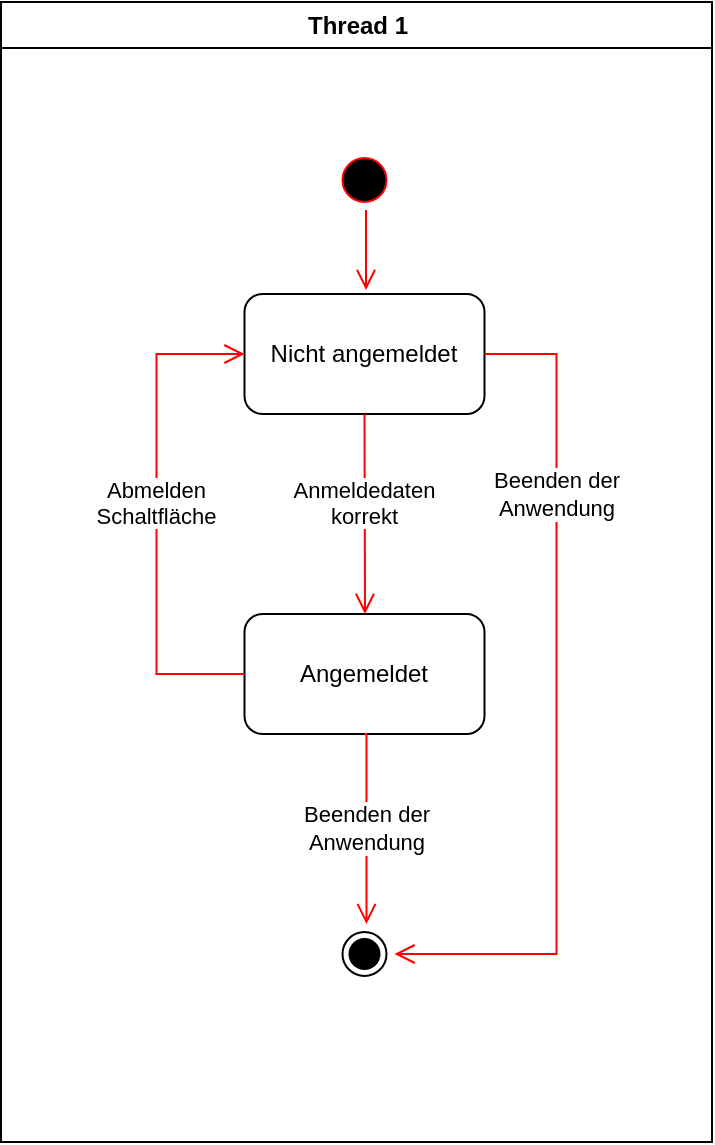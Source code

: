 <mxfile version="14.5.10" type="github">
  <diagram name="Page-1" id="e7e014a7-5840-1c2e-5031-d8a46d1fe8dd">
    <mxGraphModel dx="1185" dy="636" grid="1" gridSize="10" guides="1" tooltips="1" connect="1" arrows="1" fold="1" page="1" pageScale="1" pageWidth="1169" pageHeight="826" background="#ffffff" math="0" shadow="0">
      <root>
        <mxCell id="0" />
        <mxCell id="1" parent="0" />
        <mxCell id="2" value="Thread 1" style="swimlane;whiteSpace=wrap" parent="1" vertex="1">
          <mxGeometry x="164.5" y="128" width="355.5" height="570" as="geometry" />
        </mxCell>
        <mxCell id="5" value="" style="ellipse;shape=startState;fillColor=#000000;strokeColor=#ff0000;" parent="2" vertex="1">
          <mxGeometry x="166.75" y="74" width="30" height="30" as="geometry" />
        </mxCell>
        <mxCell id="6" value="" style="edgeStyle=elbowEdgeStyle;elbow=horizontal;verticalAlign=bottom;endArrow=open;endSize=8;strokeColor=#FF0000;endFill=1;rounded=0" parent="2" source="5" edge="1">
          <mxGeometry x="166.75" y="74" as="geometry">
            <mxPoint x="182.25" y="144" as="targetPoint" />
          </mxGeometry>
        </mxCell>
        <mxCell id="3pouyzQZ-qLpTRXUodt2-41" value="Nicht angemeldet" style="rounded=1;whiteSpace=wrap;html=1;" vertex="1" parent="2">
          <mxGeometry x="121.75" y="146" width="120" height="60" as="geometry" />
        </mxCell>
        <mxCell id="3pouyzQZ-qLpTRXUodt2-42" value="Angemeldet" style="rounded=1;whiteSpace=wrap;html=1;" vertex="1" parent="2">
          <mxGeometry x="121.75" y="306" width="120" height="60" as="geometry" />
        </mxCell>
        <mxCell id="3pouyzQZ-qLpTRXUodt2-47" value="Anmeldedaten&#xa;korrekt" style="edgeStyle=elbowEdgeStyle;elbow=horizontal;verticalAlign=bottom;endArrow=open;endSize=8;strokeColor=#FF0000;endFill=1;rounded=0;exitX=0.5;exitY=1;exitDx=0;exitDy=0;entryX=0.5;entryY=0;entryDx=0;entryDy=0;" edge="1" parent="2" source="3pouyzQZ-qLpTRXUodt2-41" target="3pouyzQZ-qLpTRXUodt2-42">
          <mxGeometry x="41.75" y="34" as="geometry">
            <mxPoint x="247.25" y="296" as="targetPoint" />
            <mxPoint x="191.75" y="114" as="sourcePoint" />
            <mxPoint y="10" as="offset" />
          </mxGeometry>
        </mxCell>
        <mxCell id="3pouyzQZ-qLpTRXUodt2-49" value="" style="shape=waypoint;size=6;pointerEvents=1;points=[];fillColor=none;resizable=0;rotatable=0;perimeter=centerPerimeter;snapToPoint=1;strokeWidth=6;" vertex="1" parent="2">
          <mxGeometry x="161.75" y="456" width="40" height="40" as="geometry" />
        </mxCell>
        <mxCell id="3pouyzQZ-qLpTRXUodt2-48" value="" style="ellipse;shape=startState;fillColor=none;" vertex="1" parent="2">
          <mxGeometry x="166.75" y="461" width="30" height="30" as="geometry" />
        </mxCell>
        <mxCell id="3pouyzQZ-qLpTRXUodt2-45" value="&lt;div&gt;Beenden der &lt;br&gt;&lt;/div&gt;&lt;div&gt;Anwendung&lt;/div&gt;" style="endArrow=open;html=1;exitX=0.5;exitY=1;exitDx=0;exitDy=0;rounded=0;strokeColor=#FF0000;edgeStyle=elbowEdgeStyle;endFill=0;endSize=8;" edge="1" parent="2" source="3pouyzQZ-qLpTRXUodt2-42" target="3pouyzQZ-qLpTRXUodt2-48">
          <mxGeometry width="50" height="50" relative="1" as="geometry">
            <mxPoint x="191.75" y="186" as="sourcePoint" />
            <mxPoint x="182.25" y="436" as="targetPoint" />
            <Array as="points">
              <mxPoint x="182.75" y="406" />
            </Array>
          </mxGeometry>
        </mxCell>
        <mxCell id="3pouyzQZ-qLpTRXUodt2-56" value="Abmelden&#xa;Schaltfläche" style="edgeStyle=elbowEdgeStyle;elbow=horizontal;verticalAlign=bottom;endArrow=open;endSize=8;strokeColor=#FF0000;endFill=1;rounded=0;exitX=0;exitY=0.5;exitDx=0;exitDy=0;entryX=0;entryY=0.5;entryDx=0;entryDy=0;" edge="1" parent="2" source="3pouyzQZ-qLpTRXUodt2-42" target="3pouyzQZ-qLpTRXUodt2-41">
          <mxGeometry x="41.75" y="34" as="geometry">
            <mxPoint x="191.75" y="316" as="targetPoint" />
            <mxPoint x="191.75" y="216.0" as="sourcePoint" />
            <mxPoint x="-44" y="10" as="offset" />
            <Array as="points">
              <mxPoint x="77.75" y="256" />
            </Array>
          </mxGeometry>
        </mxCell>
        <mxCell id="3pouyzQZ-qLpTRXUodt2-57" value="&lt;div&gt;Beenden der &lt;br&gt;&lt;/div&gt;&lt;div&gt;Anwendung&lt;/div&gt;" style="endArrow=open;html=1;exitX=1;exitY=0.5;exitDx=0;exitDy=0;rounded=0;strokeColor=#FF0000;edgeStyle=elbowEdgeStyle;endFill=0;endSize=8;" edge="1" parent="2" source="3pouyzQZ-qLpTRXUodt2-41" target="3pouyzQZ-qLpTRXUodt2-48">
          <mxGeometry x="-0.492" width="50" height="50" relative="1" as="geometry">
            <mxPoint x="191.75" y="376" as="sourcePoint" />
            <mxPoint x="192.75" y="471.033" as="targetPoint" />
            <Array as="points">
              <mxPoint x="277.75" y="276" />
              <mxPoint x="257.75" y="276" />
              <mxPoint x="192.75" y="416" />
            </Array>
            <mxPoint as="offset" />
          </mxGeometry>
        </mxCell>
      </root>
    </mxGraphModel>
  </diagram>
</mxfile>
